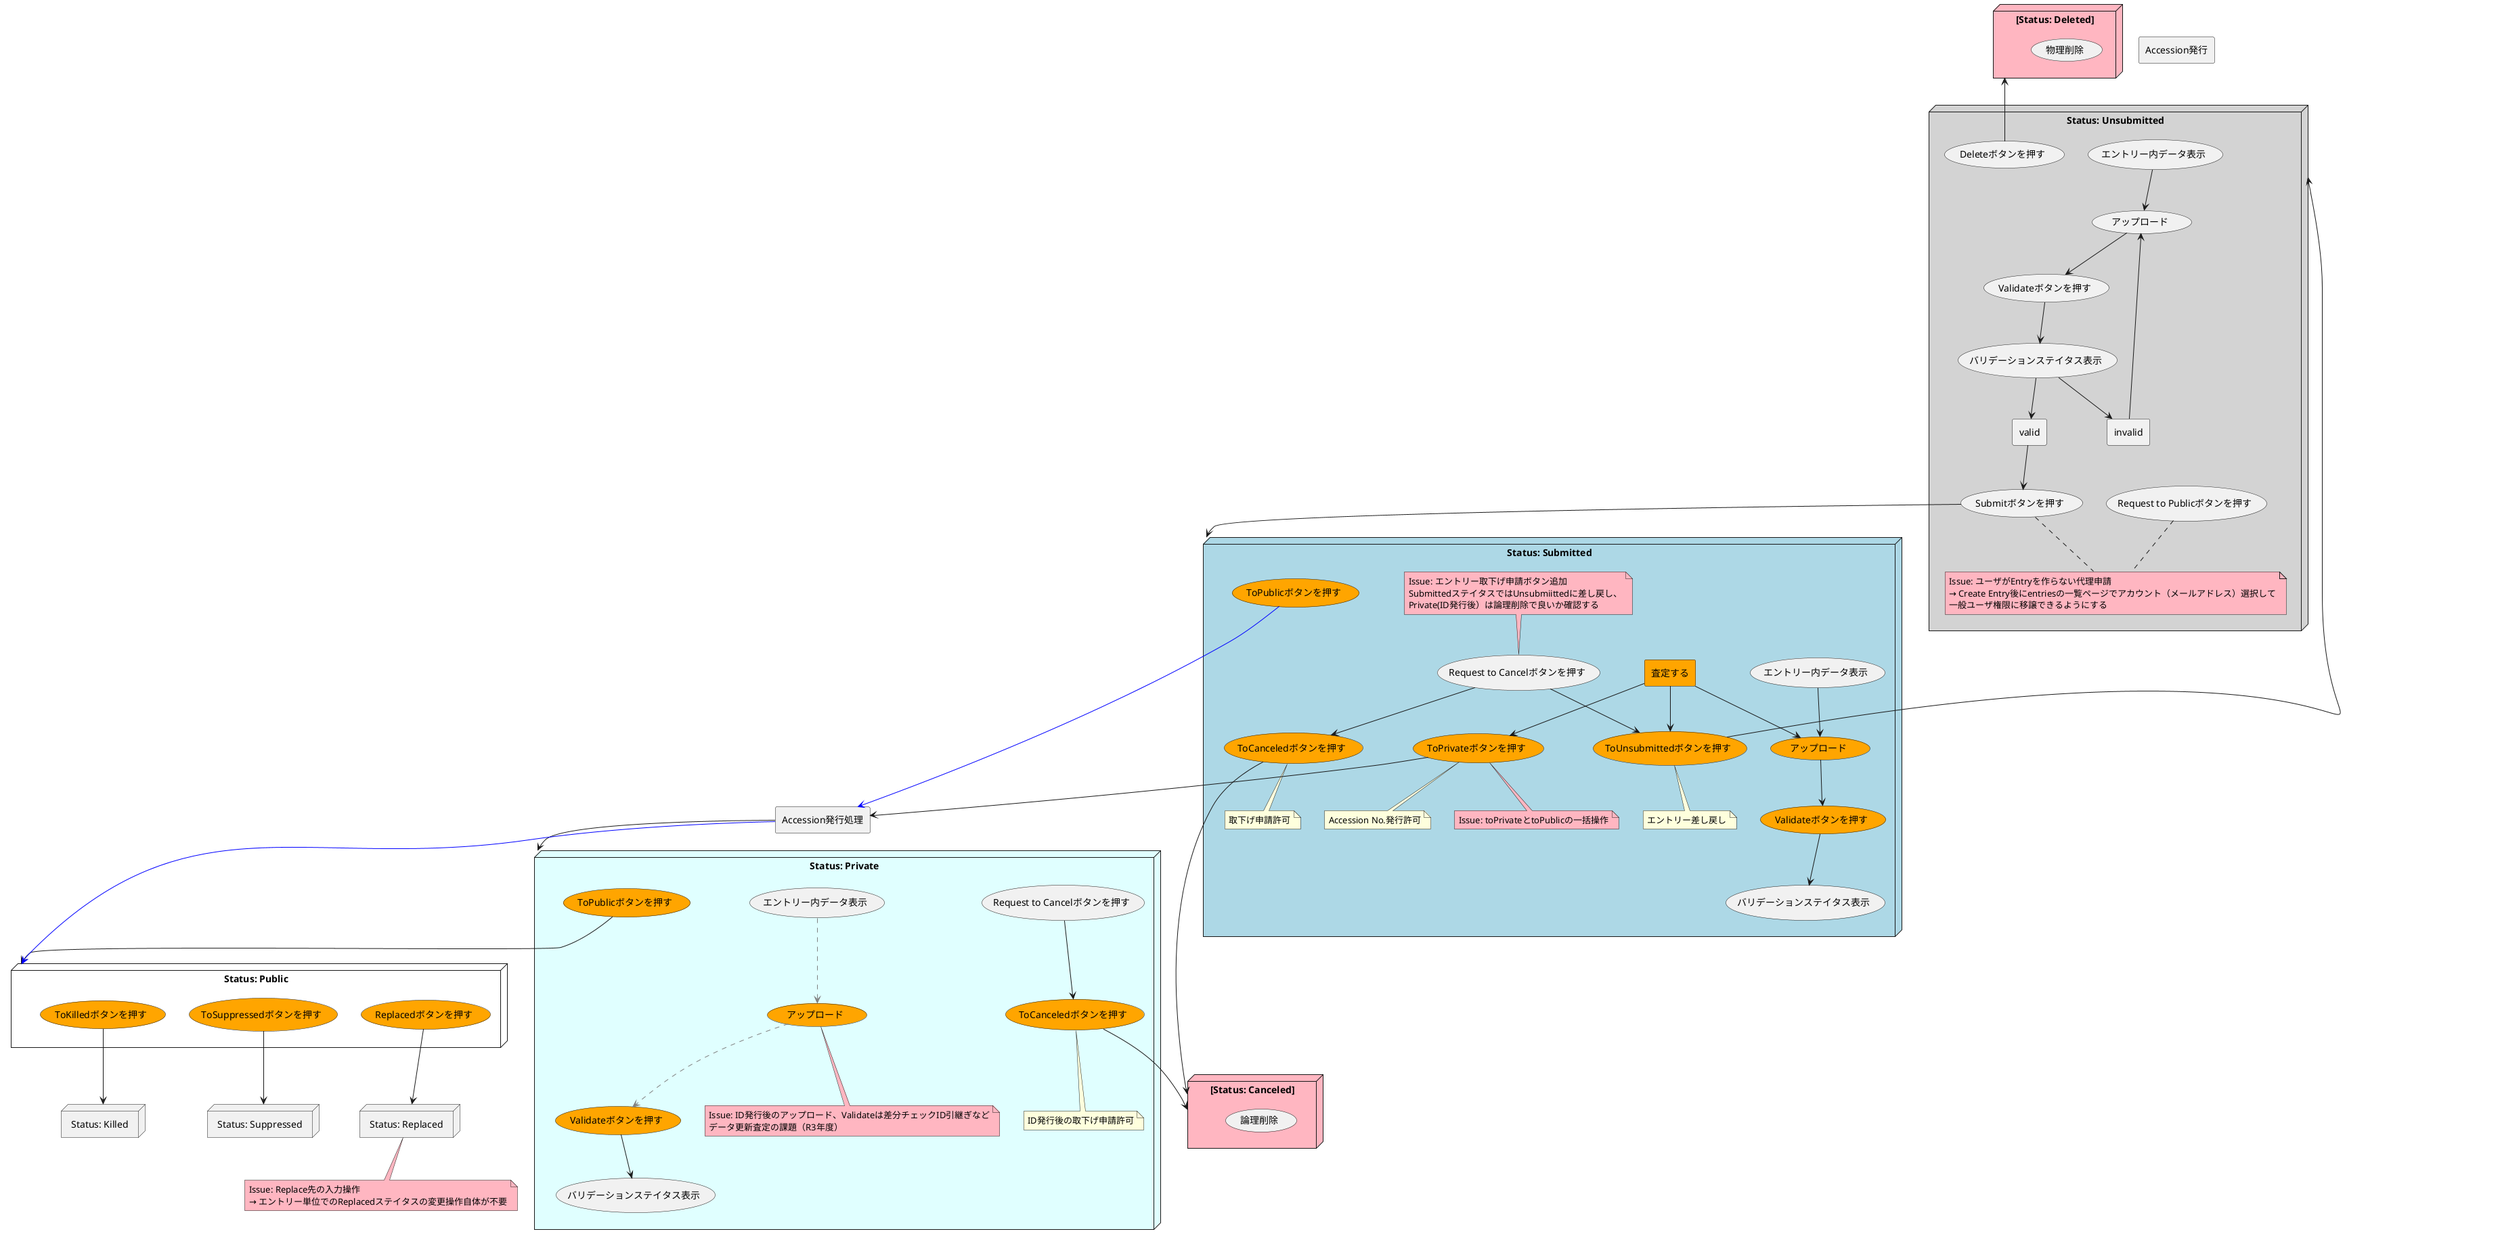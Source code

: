 @startuml DDBJ

skinparam componentStyle rectangle

node "[Status: Deleted]" as Deleted #lightpink {
    (物理削除)
}

node "[Status: Canceled]" as Canceled #lightpink {
    (論理削除)
}

node "Status: Unsubmitted" as Unsubmitted #lightgray {
    (エントリー内データ表示) as UnsubmittedView
    (アップロード) as UnsubmittedUpload
    (Validateボタンを押す) as UnsubmittedValidation
    (バリデーションステイタス表示) as UnsubmittedValidationStatusView   
    UnsubmittedView -down-> UnsubmittedUpload
    UnsubmittedUpload -down-> UnsubmittedValidation
    UnsubmittedValidation -down-> UnsubmittedValidationStatusView

'TODO validation true/false
    [valid]
    [invalid]
    UnsubmittedValidationStatusView --> [valid]
    UnsubmittedValidationStatusView --> [invalid]
    [valid] --> (Submitボタンを押す)
    [invalid] --> UnsubmittedUpload
    (Submitボタンを押す)
    (Request to Publicボタンを押す)
    (Deleteボタンを押す)

    note "Issue: ユーザがEntryを作らない代理申請\n→ Create Entry後にentriesの一覧ページでアカウント（メールアドレス）選択して\n一般ユーザ権限に移譲できるようにする" as NoteIssue1  #LightPink
    (Request to Publicボタンを押す) .. NoteIssue1
    Submitボタンを押す .. NoteIssue1
}

  node "Status: Submitted" as Submitted #lightblue {
    (エントリー内データ表示) as SubmittedView
    (アップロード) as SubmittedUpload #Orange
    (Validateボタンを押す) as SubmittedValidation #Orange
    (バリデーションステイタス表示) as SubmittedValidationStatusView
    [査定する] #Orange
    (Request to Cancelボタンを押す) as RequestToCancelatSubmitted
    (ToCanceledボタンを押す) as ToCanceledatSubmitted #Orange
    (ToUnsubmittedボタンを押す) #Orange
    (ToPrivateボタンを押す)     #Orange
    (ToPublicボタンを押す) as ToPublicatSubmitted #Orange    
    [査定する] --> SubmittedUpload
    [査定する] --> (ToUnsubmittedボタンを押す)
    [査定する] --> (ToPrivateボタンを押す) 
    SubmittedView -down-> SubmittedUpload
    SubmittedUpload -down-> SubmittedValidation
    SubmittedValidation -down-> SubmittedValidationStatusView
    RequestToCancelatSubmitted --> ToUnsubmittedボタンを押す
    RequestToCancelatSubmitted --> ToCanceledatSubmitted
    note "Issue: エントリー取下げ申請ボタン追加\nSubmittedステイタスではUnsubmiittedに差し戻し、\nPrivate(ID発行後）は論理削除で良いか確認する" as NoteIssue2  #LightPink
    RequestToCancelatSubmitted .up. NoteIssue2

    note "Issue: toPrivateとtoPublicの一括操作" as NoteIssue3  #LightPink
    ToPrivateボタンを押す .. NoteIssue3

    note "取下げ申請許可" as NoteToCanceledatSubmitted
    ToCanceledatSubmitted .. NoteToCanceledatSubmitted

    note "エントリー差し戻し" as NoteToUnsubmitted
    ToUnsubmittedボタンを押す .. NoteToUnsubmitted

    note "Accession No.発行許可" as NoteToPrivate
    ToPrivateボタンを押す .. NoteToPrivate   
  }

  node "Status: Private" as Private #LightCyan {
    (エントリー内データ表示) as PrivateView
    (アップロード) as PrivateUpload #Orange
    (Validateボタンを押す) as PrivateValidation #Orange
    (バリデーションステイタス表示) as PrivateValidationStatusView
    (Request to Cancelボタンを押す) as RequestToCancelatPrivate
    (ToCanceledボタンを押す) as ToCanceledatPrivate #Orange    
    RequestToCancelatPrivate --> ToCanceledatPrivate
    PrivateView ..> PrivateUpload #Gray
    PrivateUpload ..> PrivateValidation #Gray
    PrivateValidation --> PrivateValidationStatusView

    (ToPublicボタンを押す) as ToPublicatPrivate #Orange

    note "ID発行後の取下げ申請許可" as NoteToCanceledatPrivate
    ToCanceledatPrivate .. NoteToCanceledatPrivate

    note "Issue: ID発行後のアップロード、Validateは差分チェックID引継ぎなど\nデータ更新査定の課題（R3年度）" as NoteIssue5  #LightPink
  PrivateUpload .. NoteIssue5   
  }



  node "Status: Public" as Public {
    (Replacedボタンを押す) #Orange
    (ToSuppressedボタンを押す) #Orange
    (ToKilledボタンを押す) #Orange


  }

 [Accession発行]

  node "Status: Suppressed" as Suppressed {
  }
  node "Status: Replaced" as Replaced {
  }

  note "Issue: Replace先の入力操作\n→ エントリー単位でのReplacedステイタスの変更操作自体が不要" as NoteIssue4  #LightPink
  Replaced .down. NoteIssue4

  node "Status: Killed" as Killed {
  }

'(Request to Publicボタンを押す) -right-> (ToPublicボタンを押す)
(ToUnsubmittedボタンを押す) -up-> Unsubmitted
(Deleteボタンを押す) -up-> Deleted
(Submitボタンを押す) --> Submitted
ToCanceledatSubmitted --> Canceled
ToCanceledatPrivate --> Canceled
(ToPrivateボタンを押す) --> [Accession発行処理]
[Accession発行処理] --> Private

(ToSuppressedボタンを押す) --> Suppressed
(Replacedボタンを押す) -down-> Replaced
(ToKilledボタンを押す) -down-> Killed

ToPublicatSubmitted -down-> [Accession発行処理] #Blue
ToPublicatPrivate -down-> Public
[Accession発行処理] -down-> Public #Blue

' Unsubmitted -down-> Submitted

@enduml
